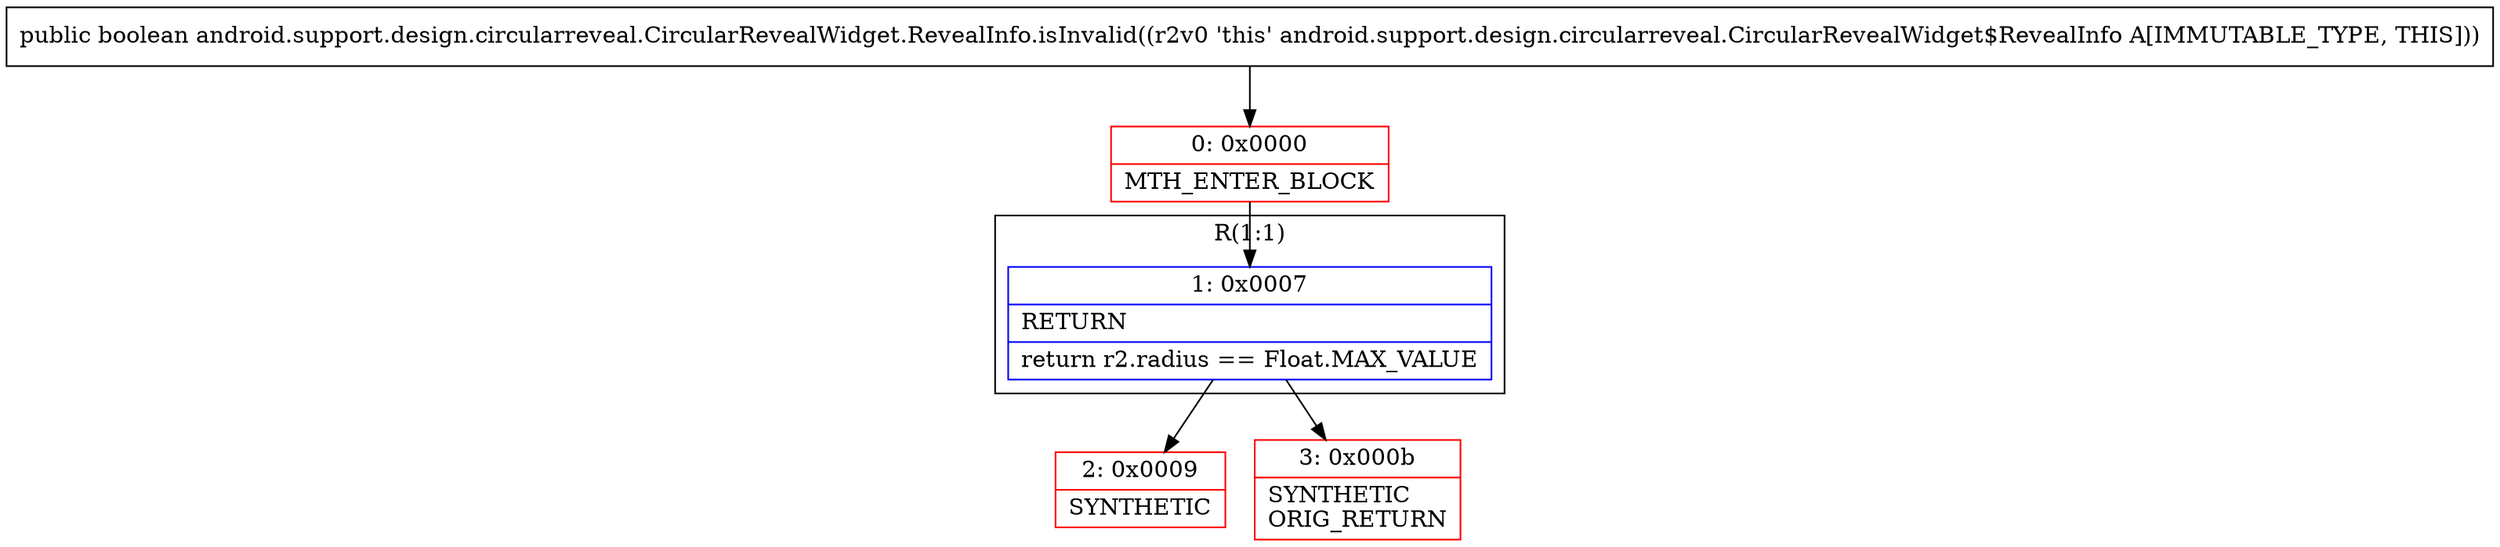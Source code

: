 digraph "CFG forandroid.support.design.circularreveal.CircularRevealWidget.RevealInfo.isInvalid()Z" {
subgraph cluster_Region_106168387 {
label = "R(1:1)";
node [shape=record,color=blue];
Node_1 [shape=record,label="{1\:\ 0x0007|RETURN\l|return r2.radius == Float.MAX_VALUE\l}"];
}
Node_0 [shape=record,color=red,label="{0\:\ 0x0000|MTH_ENTER_BLOCK\l}"];
Node_2 [shape=record,color=red,label="{2\:\ 0x0009|SYNTHETIC\l}"];
Node_3 [shape=record,color=red,label="{3\:\ 0x000b|SYNTHETIC\lORIG_RETURN\l}"];
MethodNode[shape=record,label="{public boolean android.support.design.circularreveal.CircularRevealWidget.RevealInfo.isInvalid((r2v0 'this' android.support.design.circularreveal.CircularRevealWidget$RevealInfo A[IMMUTABLE_TYPE, THIS])) }"];
MethodNode -> Node_0;
Node_1 -> Node_2;
Node_1 -> Node_3;
Node_0 -> Node_1;
}

